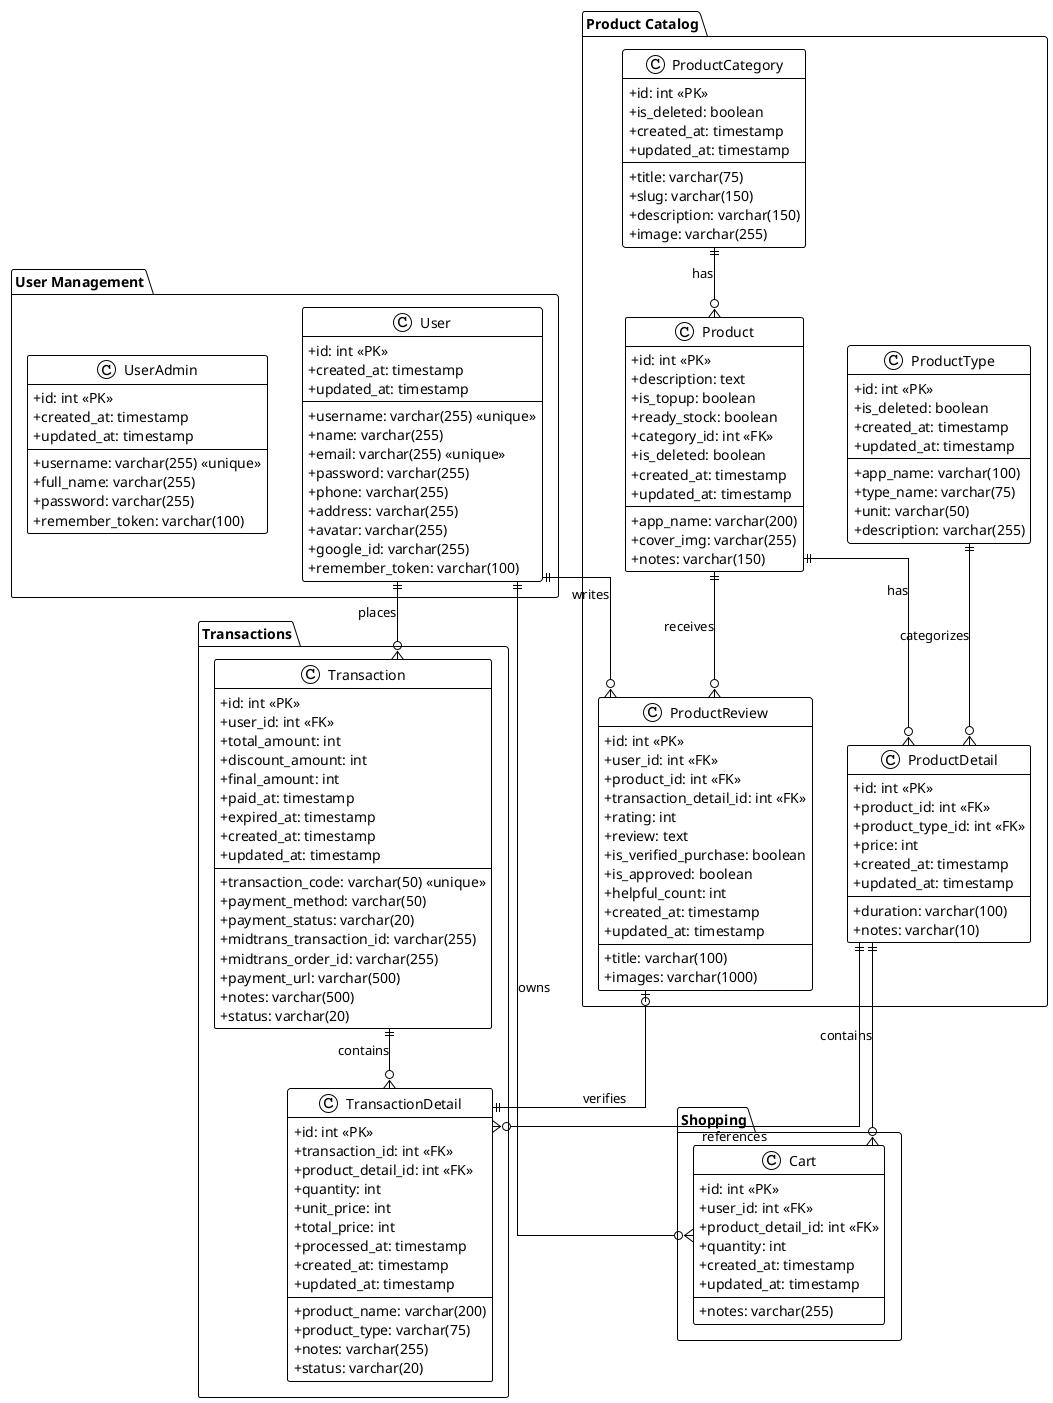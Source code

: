 @startuml Lunar Store System Class Diagram

!theme plain
skinparam classAttributeIconSize 0
skinparam linetype ortho

package "User Management" {
    class User {
        +id: int <<PK>>
        +username: varchar(255) <<unique>>
        +name: varchar(255)
        +email: varchar(255) <<unique>>
        +password: varchar(255)
        +phone: varchar(255)
        +address: varchar(255)
        +avatar: varchar(255)
        +google_id: varchar(255)
        +remember_token: varchar(100)
        +created_at: timestamp
        +updated_at: timestamp
    }

    class UserAdmin {
        +id: int <<PK>>
        +username: varchar(255) <<unique>>
        +full_name: varchar(255)
        +password: varchar(255)
        +remember_token: varchar(100)
        +created_at: timestamp
        +updated_at: timestamp
    }
}

package "Product Catalog" {
    class ProductCategory {
        +id: int <<PK>>
        +title: varchar(75)
        +slug: varchar(150)
        +description: varchar(150)
        +image: varchar(255)
        +is_deleted: boolean
        +created_at: timestamp
        +updated_at: timestamp
    }

    class Product {
        +id: int <<PK>>
        +app_name: varchar(200)
        +description: text
        +cover_img: varchar(255)
        +notes: varchar(150)
        +is_topup: boolean
        +ready_stock: boolean
        +category_id: int <<FK>>
        +is_deleted: boolean
        +created_at: timestamp
        +updated_at: timestamp
    }

    class ProductType {
        +id: int <<PK>>
        +app_name: varchar(100)
        +type_name: varchar(75)
        +unit: varchar(50)
        +is_deleted: boolean
        +description: varchar(255)
        +created_at: timestamp
        +updated_at: timestamp
    }

    class ProductDetail {
        +id: int <<PK>>
        +product_id: int <<FK>>
        +product_type_id: int <<FK>>
        +duration: varchar(100)
        +price: int
        +notes: varchar(10)
        +created_at: timestamp
        +updated_at: timestamp
    }

    class ProductReview {
        +id: int <<PK>>
        +user_id: int <<FK>>
        +product_id: int <<FK>>
        +transaction_detail_id: int <<FK>>
        +rating: int
        +title: varchar(100)
        +review: text
        +images: varchar(1000)
        +is_verified_purchase: boolean
        +is_approved: boolean
        +helpful_count: int
        +created_at: timestamp
        +updated_at: timestamp
    }
}

package "Shopping" {
    class Cart {
        +id: int <<PK>>
        +user_id: int <<FK>>
        +product_detail_id: int <<FK>>
        +quantity: int
        +notes: varchar(255)
        +created_at: timestamp
        +updated_at: timestamp
    }
}

package "Transactions" {
    class Transaction {
        +id: int <<PK>>
        +user_id: int <<FK>>
        +transaction_code: varchar(50) <<unique>>
        +total_amount: int
        +discount_amount: int
        +final_amount: int
        +payment_method: varchar(50)
        +payment_status: varchar(20)
        +midtrans_transaction_id: varchar(255)
        +midtrans_order_id: varchar(255)
        +payment_url: varchar(500)
        +paid_at: timestamp
        +expired_at: timestamp
        +notes: varchar(500)
        +status: varchar(20)
        +created_at: timestamp
        +updated_at: timestamp
    }

    class TransactionDetail {
        +id: int <<PK>>
        +transaction_id: int <<FK>>
        +product_detail_id: int <<FK>>
        +product_name: varchar(200)
        +product_type: varchar(75)
        +quantity: int
        +unit_price: int
        +total_price: int
        +notes: varchar(255)
        +status: varchar(20)
        +processed_at: timestamp
        +created_at: timestamp
        +updated_at: timestamp
    }
}

' Relationships
ProductCategory ||--o{ Product : "has"
Product ||--o{ ProductDetail : "has"
ProductType ||--o{ ProductDetail : "categorizes"
User ||--o{ Cart : "owns"
ProductDetail ||--o{ Cart : "contains"
User ||--o{ Transaction : "places"
Transaction ||--o{ TransactionDetail : "contains"
ProductDetail ||--o{ TransactionDetail : "references"
User ||--o{ ProductReview : "writes"
Product ||--o{ ProductReview : "receives"
TransactionDetail ||--o| ProductReview : "verifies"

@enduml